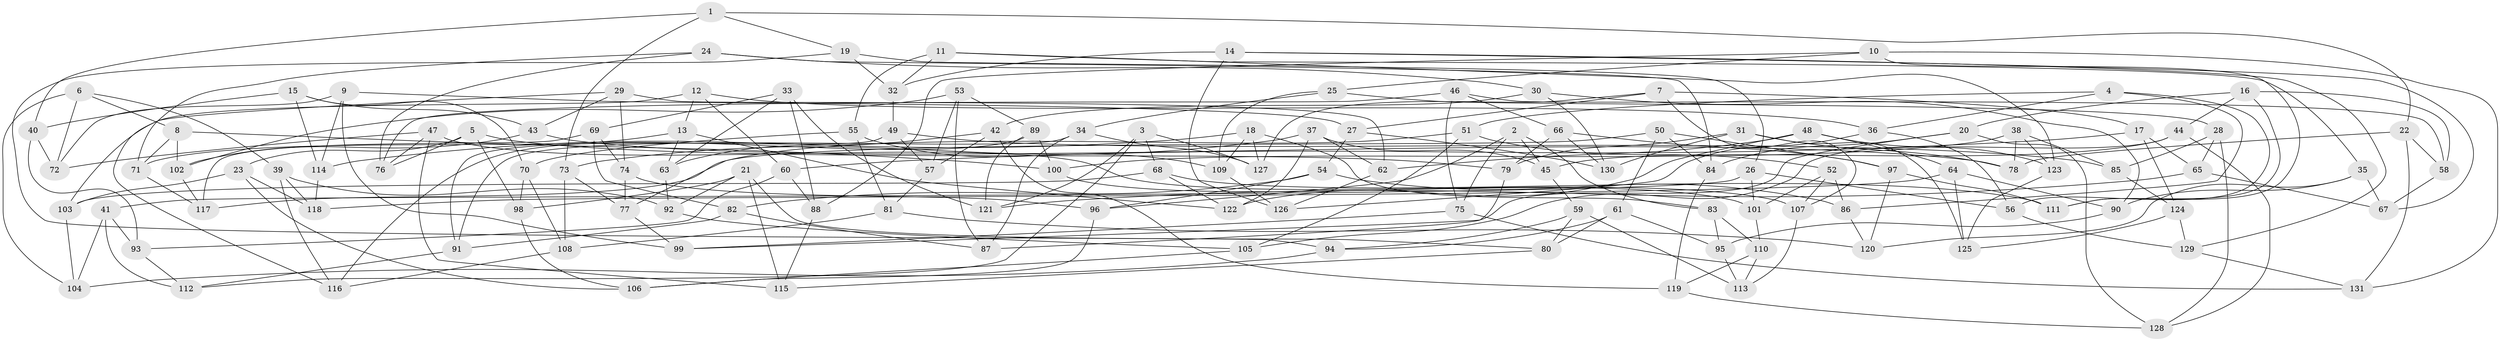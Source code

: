 // Generated by graph-tools (version 1.1) at 2025/02/03/09/25 03:02:57]
// undirected, 131 vertices, 262 edges
graph export_dot {
graph [start="1"]
  node [color=gray90,style=filled];
  1;
  2;
  3;
  4;
  5;
  6;
  7;
  8;
  9;
  10;
  11;
  12;
  13;
  14;
  15;
  16;
  17;
  18;
  19;
  20;
  21;
  22;
  23;
  24;
  25;
  26;
  27;
  28;
  29;
  30;
  31;
  32;
  33;
  34;
  35;
  36;
  37;
  38;
  39;
  40;
  41;
  42;
  43;
  44;
  45;
  46;
  47;
  48;
  49;
  50;
  51;
  52;
  53;
  54;
  55;
  56;
  57;
  58;
  59;
  60;
  61;
  62;
  63;
  64;
  65;
  66;
  67;
  68;
  69;
  70;
  71;
  72;
  73;
  74;
  75;
  76;
  77;
  78;
  79;
  80;
  81;
  82;
  83;
  84;
  85;
  86;
  87;
  88;
  89;
  90;
  91;
  92;
  93;
  94;
  95;
  96;
  97;
  98;
  99;
  100;
  101;
  102;
  103;
  104;
  105;
  106;
  107;
  108;
  109;
  110;
  111;
  112;
  113;
  114;
  115;
  116;
  117;
  118;
  119;
  120;
  121;
  122;
  123;
  124;
  125;
  126;
  127;
  128;
  129;
  130;
  131;
  1 -- 22;
  1 -- 40;
  1 -- 73;
  1 -- 19;
  2 -- 83;
  2 -- 75;
  2 -- 96;
  2 -- 45;
  3 -- 121;
  3 -- 112;
  3 -- 127;
  3 -- 68;
  4 -- 56;
  4 -- 86;
  4 -- 51;
  4 -- 36;
  5 -- 79;
  5 -- 98;
  5 -- 23;
  5 -- 76;
  6 -- 8;
  6 -- 72;
  6 -- 104;
  6 -- 39;
  7 -- 17;
  7 -- 107;
  7 -- 127;
  7 -- 27;
  8 -- 71;
  8 -- 100;
  8 -- 102;
  9 -- 72;
  9 -- 114;
  9 -- 99;
  9 -- 27;
  10 -- 88;
  10 -- 111;
  10 -- 131;
  10 -- 25;
  11 -- 123;
  11 -- 55;
  11 -- 32;
  11 -- 35;
  12 -- 36;
  12 -- 13;
  12 -- 103;
  12 -- 60;
  13 -- 63;
  13 -- 71;
  13 -- 122;
  14 -- 32;
  14 -- 67;
  14 -- 126;
  14 -- 129;
  15 -- 70;
  15 -- 114;
  15 -- 40;
  15 -- 43;
  16 -- 111;
  16 -- 20;
  16 -- 44;
  16 -- 58;
  17 -- 60;
  17 -- 65;
  17 -- 124;
  18 -- 83;
  18 -- 114;
  18 -- 109;
  18 -- 127;
  19 -- 26;
  19 -- 32;
  19 -- 94;
  20 -- 128;
  20 -- 99;
  20 -- 84;
  21 -- 92;
  21 -- 80;
  21 -- 98;
  21 -- 115;
  22 -- 78;
  22 -- 58;
  22 -- 131;
  23 -- 118;
  23 -- 106;
  23 -- 103;
  24 -- 76;
  24 -- 71;
  24 -- 84;
  24 -- 30;
  25 -- 34;
  25 -- 28;
  25 -- 109;
  26 -- 101;
  26 -- 56;
  26 -- 41;
  27 -- 54;
  27 -- 130;
  28 -- 65;
  28 -- 128;
  28 -- 85;
  29 -- 116;
  29 -- 43;
  29 -- 62;
  29 -- 74;
  30 -- 130;
  30 -- 90;
  30 -- 42;
  31 -- 125;
  31 -- 78;
  31 -- 79;
  31 -- 130;
  32 -- 49;
  33 -- 63;
  33 -- 69;
  33 -- 88;
  33 -- 121;
  34 -- 87;
  34 -- 91;
  34 -- 127;
  35 -- 90;
  35 -- 67;
  35 -- 120;
  36 -- 126;
  36 -- 56;
  37 -- 122;
  37 -- 45;
  37 -- 73;
  37 -- 62;
  38 -- 100;
  38 -- 85;
  38 -- 78;
  38 -- 123;
  39 -- 116;
  39 -- 92;
  39 -- 118;
  40 -- 93;
  40 -- 72;
  41 -- 93;
  41 -- 104;
  41 -- 112;
  42 -- 63;
  42 -- 119;
  42 -- 57;
  43 -- 78;
  43 -- 102;
  44 -- 45;
  44 -- 128;
  44 -- 105;
  45 -- 59;
  46 -- 76;
  46 -- 66;
  46 -- 58;
  46 -- 75;
  47 -- 107;
  47 -- 115;
  47 -- 72;
  47 -- 76;
  48 -- 64;
  48 -- 123;
  48 -- 122;
  48 -- 62;
  49 -- 85;
  49 -- 57;
  49 -- 91;
  50 -- 61;
  50 -- 97;
  50 -- 84;
  50 -- 117;
  51 -- 105;
  51 -- 77;
  51 -- 52;
  52 -- 107;
  52 -- 86;
  52 -- 101;
  53 -- 87;
  53 -- 57;
  53 -- 89;
  53 -- 102;
  54 -- 96;
  54 -- 82;
  54 -- 86;
  55 -- 81;
  55 -- 109;
  55 -- 70;
  56 -- 129;
  57 -- 81;
  58 -- 67;
  59 -- 80;
  59 -- 94;
  59 -- 113;
  60 -- 88;
  60 -- 93;
  61 -- 94;
  61 -- 80;
  61 -- 95;
  62 -- 126;
  63 -- 92;
  64 -- 118;
  64 -- 90;
  64 -- 125;
  65 -- 67;
  65 -- 121;
  66 -- 97;
  66 -- 79;
  66 -- 130;
  68 -- 122;
  68 -- 103;
  68 -- 111;
  69 -- 74;
  69 -- 117;
  69 -- 82;
  70 -- 108;
  70 -- 98;
  71 -- 117;
  73 -- 77;
  73 -- 108;
  74 -- 77;
  74 -- 96;
  75 -- 131;
  75 -- 99;
  77 -- 99;
  79 -- 87;
  80 -- 115;
  81 -- 108;
  81 -- 120;
  82 -- 87;
  82 -- 91;
  83 -- 110;
  83 -- 95;
  84 -- 119;
  85 -- 124;
  86 -- 120;
  88 -- 115;
  89 -- 100;
  89 -- 116;
  89 -- 121;
  90 -- 95;
  91 -- 112;
  92 -- 105;
  93 -- 112;
  94 -- 104;
  95 -- 113;
  96 -- 106;
  97 -- 120;
  97 -- 111;
  98 -- 106;
  100 -- 101;
  101 -- 110;
  102 -- 117;
  103 -- 104;
  105 -- 106;
  107 -- 113;
  108 -- 116;
  109 -- 126;
  110 -- 113;
  110 -- 119;
  114 -- 118;
  119 -- 128;
  123 -- 125;
  124 -- 129;
  124 -- 125;
  129 -- 131;
}
